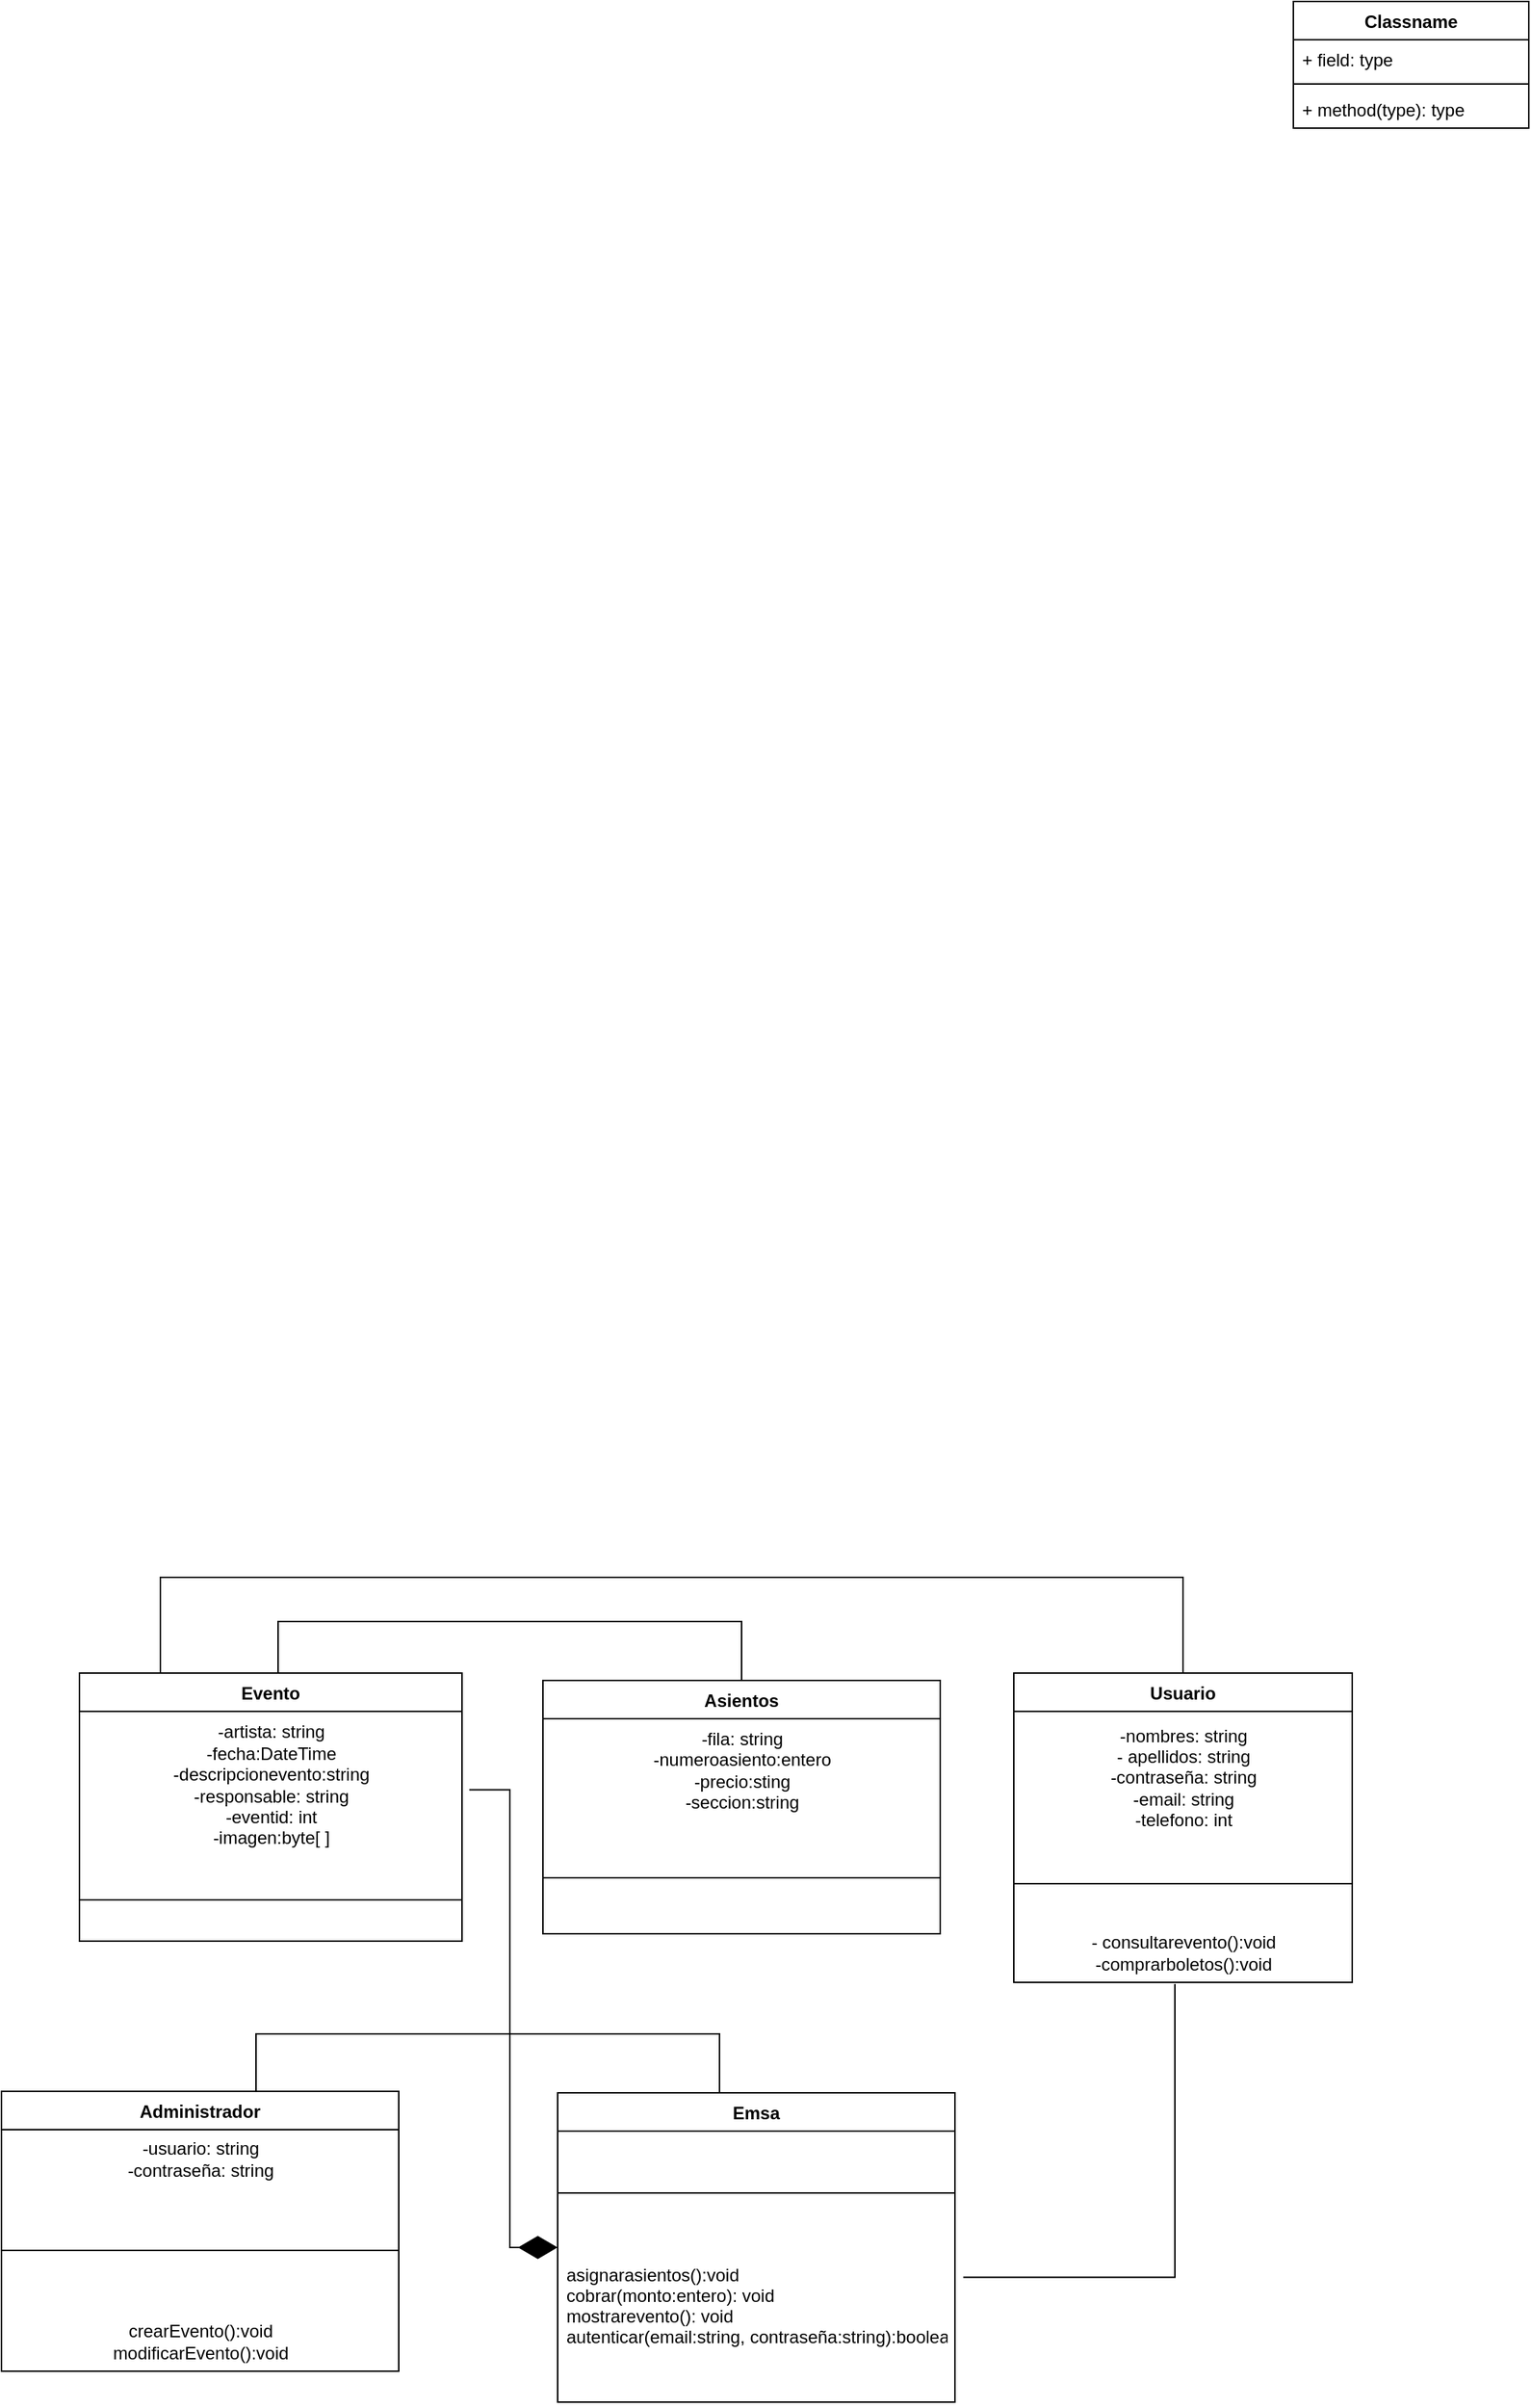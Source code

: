 <mxfile version="21.2.7" type="google">
  <diagram name="Página-1" id="Es4l3UgIe3so6gF4gk8v">
    <mxGraphModel grid="1" page="1" gridSize="10" guides="1" tooltips="1" connect="1" arrows="1" fold="1" pageScale="1" pageWidth="827" pageHeight="1169" math="0" shadow="0">
      <root>
        <mxCell id="0" />
        <mxCell id="1" parent="0" />
        <mxCell id="6oKAW_8xvwlqi4WkeRnO-1" value="Classname" style="swimlane;fontStyle=1;align=center;verticalAlign=top;childLayout=stackLayout;horizontal=1;startSize=26;horizontalStack=0;resizeParent=1;resizeParentMax=0;resizeLast=0;collapsible=1;marginBottom=0;whiteSpace=wrap;html=1;" vertex="1" parent="1">
          <mxGeometry x="330" y="240" width="160" height="86" as="geometry" />
        </mxCell>
        <mxCell id="6oKAW_8xvwlqi4WkeRnO-2" value="+ field: type" style="text;strokeColor=none;fillColor=none;align=left;verticalAlign=top;spacingLeft=4;spacingRight=4;overflow=hidden;rotatable=0;points=[[0,0.5],[1,0.5]];portConstraint=eastwest;whiteSpace=wrap;html=1;" vertex="1" parent="6oKAW_8xvwlqi4WkeRnO-1">
          <mxGeometry y="26" width="160" height="26" as="geometry" />
        </mxCell>
        <mxCell id="6oKAW_8xvwlqi4WkeRnO-3" value="" style="line;strokeWidth=1;fillColor=none;align=left;verticalAlign=middle;spacingTop=-1;spacingLeft=3;spacingRight=3;rotatable=0;labelPosition=right;points=[];portConstraint=eastwest;strokeColor=inherit;" vertex="1" parent="6oKAW_8xvwlqi4WkeRnO-1">
          <mxGeometry y="52" width="160" height="8" as="geometry" />
        </mxCell>
        <mxCell id="6oKAW_8xvwlqi4WkeRnO-4" value="+ method(type): type" style="text;strokeColor=none;fillColor=none;align=left;verticalAlign=top;spacingLeft=4;spacingRight=4;overflow=hidden;rotatable=0;points=[[0,0.5],[1,0.5]];portConstraint=eastwest;whiteSpace=wrap;html=1;" vertex="1" parent="6oKAW_8xvwlqi4WkeRnO-1">
          <mxGeometry y="60" width="160" height="26" as="geometry" />
        </mxCell>
        <mxCell id="EW_tvZZKtrs5_bF8WcTT-1" value="Emsa" style="swimlane;fontStyle=1;align=center;verticalAlign=top;childLayout=stackLayout;horizontal=1;startSize=26;horizontalStack=0;resizeParent=1;resizeParentMax=0;resizeLast=0;collapsible=1;marginBottom=0;" vertex="1" parent="1">
          <mxGeometry x="-170" y="1660" width="270" height="210" as="geometry">
            <mxRectangle x="-220" y="1849" width="90" height="30" as="alternateBounds" />
          </mxGeometry>
        </mxCell>
        <mxCell id="EW_tvZZKtrs5_bF8WcTT-2" value="" style="line;strokeWidth=1;fillColor=none;align=left;verticalAlign=middle;spacingTop=-1;spacingLeft=3;spacingRight=3;rotatable=0;labelPosition=right;points=[];portConstraint=eastwest;strokeColor=inherit;" vertex="1" parent="EW_tvZZKtrs5_bF8WcTT-1">
          <mxGeometry y="26" width="270" height="84" as="geometry" />
        </mxCell>
        <mxCell id="mKXJWYVr7ES_2XR1ClEm-6" value="asignarasientos():void&#xa;cobrar(monto:entero): void&#xa;mostrarevento(): void&#xa;autenticar(email:string, contraseña:string):boolean" style="text;strokeColor=none;fillColor=none;align=left;verticalAlign=top;spacingLeft=4;spacingRight=4;overflow=hidden;rotatable=0;points=[[0,0.5],[1,0.5]];portConstraint=eastwest;" vertex="1" parent="EW_tvZZKtrs5_bF8WcTT-1">
          <mxGeometry y="110" width="270" height="100" as="geometry" />
        </mxCell>
        <mxCell id="EW_tvZZKtrs5_bF8WcTT-3" value="Usuario" style="swimlane;fontStyle=1;align=center;verticalAlign=top;childLayout=stackLayout;horizontal=1;startSize=26;horizontalStack=0;resizeParent=1;resizeParentMax=0;resizeLast=0;collapsible=1;marginBottom=0;" vertex="1" parent="1">
          <mxGeometry x="140" y="1375" width="230" height="210" as="geometry">
            <mxRectangle x="-220" y="1849" width="90" height="30" as="alternateBounds" />
          </mxGeometry>
        </mxCell>
        <mxCell id="mKXJWYVr7ES_2XR1ClEm-1" value="-nombres: string&lt;br&gt;- apellidos: string&lt;br&gt;-contraseña: string&lt;br&gt;-email: string&lt;br&gt;-telefono: int" style="text;html=1;align=center;verticalAlign=middle;resizable=0;points=[];autosize=1;strokeColor=none;fillColor=none;" vertex="1" parent="EW_tvZZKtrs5_bF8WcTT-3">
          <mxGeometry y="26" width="230" height="90" as="geometry" />
        </mxCell>
        <mxCell id="EW_tvZZKtrs5_bF8WcTT-4" value="" style="line;strokeWidth=1;fillColor=none;align=left;verticalAlign=middle;spacingTop=-1;spacingLeft=3;spacingRight=3;rotatable=0;labelPosition=right;points=[];portConstraint=eastwest;strokeColor=inherit;" vertex="1" parent="EW_tvZZKtrs5_bF8WcTT-3">
          <mxGeometry y="116" width="230" height="54" as="geometry" />
        </mxCell>
        <mxCell id="mKXJWYVr7ES_2XR1ClEm-2" value="- consultarevento():void&lt;br&gt;-comprarboletos():void" style="text;html=1;align=center;verticalAlign=middle;resizable=0;points=[];autosize=1;strokeColor=none;fillColor=none;" vertex="1" parent="EW_tvZZKtrs5_bF8WcTT-3">
          <mxGeometry y="170" width="230" height="40" as="geometry" />
        </mxCell>
        <mxCell id="EW_tvZZKtrs5_bF8WcTT-5" value="Asientos" style="swimlane;fontStyle=1;align=center;verticalAlign=top;childLayout=stackLayout;horizontal=1;startSize=26;horizontalStack=0;resizeParent=1;resizeParentMax=0;resizeLast=0;collapsible=1;marginBottom=0;" vertex="1" parent="1">
          <mxGeometry x="-180" y="1380" width="270" height="172" as="geometry">
            <mxRectangle x="-220" y="1849" width="90" height="30" as="alternateBounds" />
          </mxGeometry>
        </mxCell>
        <mxCell id="mKXJWYVr7ES_2XR1ClEm-7" value="-fila: string&lt;br&gt;-numeroasiento:entero&lt;br&gt;-precio:sting&lt;br&gt;-seccion:string" style="text;html=1;align=center;verticalAlign=middle;resizable=0;points=[];autosize=1;strokeColor=none;fillColor=none;" vertex="1" parent="EW_tvZZKtrs5_bF8WcTT-5">
          <mxGeometry y="26" width="270" height="70" as="geometry" />
        </mxCell>
        <mxCell id="EW_tvZZKtrs5_bF8WcTT-6" value="" style="line;strokeWidth=1;fillColor=none;align=left;verticalAlign=middle;spacingTop=-1;spacingLeft=3;spacingRight=3;rotatable=0;labelPosition=right;points=[];portConstraint=eastwest;strokeColor=inherit;" vertex="1" parent="EW_tvZZKtrs5_bF8WcTT-5">
          <mxGeometry y="96" width="270" height="76" as="geometry" />
        </mxCell>
        <mxCell id="EW_tvZZKtrs5_bF8WcTT-7" value="Evento" style="swimlane;fontStyle=1;align=center;verticalAlign=top;childLayout=stackLayout;horizontal=1;startSize=26;horizontalStack=0;resizeParent=1;resizeParentMax=0;resizeLast=0;collapsible=1;marginBottom=0;" vertex="1" parent="1">
          <mxGeometry x="-495" y="1375" width="260" height="182" as="geometry">
            <mxRectangle x="-220" y="1849" width="90" height="30" as="alternateBounds" />
          </mxGeometry>
        </mxCell>
        <mxCell id="mKXJWYVr7ES_2XR1ClEm-8" value="-artista: string&lt;br&gt;-fecha:DateTime&lt;br&gt;-descripcionevento:string&lt;br&gt;-responsable: string&lt;br&gt;-eventid: int&lt;br&gt;-imagen:byte[ ]&lt;br&gt;" style="text;html=1;align=center;verticalAlign=middle;resizable=0;points=[];autosize=1;strokeColor=none;fillColor=none;" vertex="1" parent="EW_tvZZKtrs5_bF8WcTT-7">
          <mxGeometry y="26" width="260" height="100" as="geometry" />
        </mxCell>
        <mxCell id="EW_tvZZKtrs5_bF8WcTT-8" value="" style="line;strokeWidth=1;fillColor=none;align=left;verticalAlign=middle;spacingTop=-1;spacingLeft=3;spacingRight=3;rotatable=0;labelPosition=right;points=[];portConstraint=eastwest;strokeColor=inherit;" vertex="1" parent="EW_tvZZKtrs5_bF8WcTT-7">
          <mxGeometry y="126" width="260" height="56" as="geometry" />
        </mxCell>
        <mxCell id="EW_tvZZKtrs5_bF8WcTT-9" value="Administrador" style="swimlane;fontStyle=1;align=center;verticalAlign=top;childLayout=stackLayout;horizontal=1;startSize=26;horizontalStack=0;resizeParent=1;resizeParentMax=0;resizeLast=0;collapsible=1;marginBottom=0;" vertex="1" parent="1">
          <mxGeometry x="-548" y="1659" width="270" height="190" as="geometry">
            <mxRectangle x="-220" y="1849" width="90" height="30" as="alternateBounds" />
          </mxGeometry>
        </mxCell>
        <mxCell id="mKXJWYVr7ES_2XR1ClEm-5" value="-usuario: string&lt;br&gt;-contraseña: string" style="text;html=1;align=center;verticalAlign=middle;resizable=0;points=[];autosize=1;strokeColor=none;fillColor=none;" vertex="1" parent="EW_tvZZKtrs5_bF8WcTT-9">
          <mxGeometry y="26" width="270" height="40" as="geometry" />
        </mxCell>
        <mxCell id="EW_tvZZKtrs5_bF8WcTT-10" value="" style="line;strokeWidth=1;fillColor=none;align=left;verticalAlign=middle;spacingTop=-1;spacingLeft=3;spacingRight=3;rotatable=0;labelPosition=right;points=[];portConstraint=eastwest;strokeColor=inherit;" vertex="1" parent="EW_tvZZKtrs5_bF8WcTT-9">
          <mxGeometry y="66" width="270" height="84" as="geometry" />
        </mxCell>
        <mxCell id="EW_tvZZKtrs5_bF8WcTT-11" value="crearEvento():void&lt;br&gt;modificarEvento():void" style="text;html=1;align=center;verticalAlign=middle;resizable=0;points=[];autosize=1;strokeColor=none;fillColor=none;" vertex="1" parent="EW_tvZZKtrs5_bF8WcTT-9">
          <mxGeometry y="150" width="270" height="40" as="geometry" />
        </mxCell>
        <mxCell id="mKXJWYVr7ES_2XR1ClEm-10" value="" style="endArrow=diamondThin;endFill=1;endSize=24;html=1;rounded=0;entryX=0;entryY=0.5;entryDx=0;entryDy=0;exitX=1.019;exitY=0.532;exitDx=0;exitDy=0;edgeStyle=orthogonalEdgeStyle;exitPerimeter=0;" edge="1" parent="1" source="mKXJWYVr7ES_2XR1ClEm-8" target="EW_tvZZKtrs5_bF8WcTT-1">
          <mxGeometry width="160" relative="1" as="geometry">
            <mxPoint x="25" y="1736" as="sourcePoint" />
            <mxPoint x="160" y="1849" as="targetPoint" />
          </mxGeometry>
        </mxCell>
        <mxCell id="mKXJWYVr7ES_2XR1ClEm-12" value="" style="endArrow=none;html=1;edgeStyle=orthogonalEdgeStyle;rounded=0;entryX=0.5;entryY=0;entryDx=0;entryDy=0;" edge="1" parent="1" source="EW_tvZZKtrs5_bF8WcTT-5" target="EW_tvZZKtrs5_bF8WcTT-7">
          <mxGeometry relative="1" as="geometry">
            <mxPoint x="-190" y="1890" as="sourcePoint" />
            <mxPoint x="-442" y="1786" as="targetPoint" />
            <Array as="points">
              <mxPoint x="-45" y="1340" />
              <mxPoint x="-360" y="1340" />
            </Array>
          </mxGeometry>
        </mxCell>
        <mxCell id="mKXJWYVr7ES_2XR1ClEm-14" value="" style="endArrow=none;html=1;edgeStyle=orthogonalEdgeStyle;rounded=0;" edge="1" parent="1" target="EW_tvZZKtrs5_bF8WcTT-9">
          <mxGeometry relative="1" as="geometry">
            <mxPoint x="-60" y="1660" as="sourcePoint" />
            <mxPoint x="-380" y="1655" as="targetPoint" />
            <Array as="points">
              <mxPoint x="-60" y="1620" />
              <mxPoint x="-375" y="1620" />
            </Array>
          </mxGeometry>
        </mxCell>
        <mxCell id="mKXJWYVr7ES_2XR1ClEm-15" value="" style="endArrow=none;html=1;edgeStyle=orthogonalEdgeStyle;rounded=0;entryX=0.25;entryY=0;entryDx=0;entryDy=0;" edge="1" parent="1" source="EW_tvZZKtrs5_bF8WcTT-3" target="EW_tvZZKtrs5_bF8WcTT-7">
          <mxGeometry relative="1" as="geometry">
            <mxPoint x="-35" y="1390" as="sourcePoint" />
            <mxPoint x="-355" y="1385" as="targetPoint" />
            <Array as="points">
              <mxPoint x="255" y="1310" />
              <mxPoint x="-440" y="1310" />
              <mxPoint x="-440" y="1375" />
            </Array>
          </mxGeometry>
        </mxCell>
        <mxCell id="mKXJWYVr7ES_2XR1ClEm-16" value="" style="endArrow=none;html=1;edgeStyle=orthogonalEdgeStyle;rounded=0;entryX=1.021;entryY=0.152;entryDx=0;entryDy=0;entryPerimeter=0;exitX=0.476;exitY=1.028;exitDx=0;exitDy=0;exitPerimeter=0;" edge="1" parent="1" source="mKXJWYVr7ES_2XR1ClEm-2" target="mKXJWYVr7ES_2XR1ClEm-6">
          <mxGeometry relative="1" as="geometry">
            <mxPoint x="1015" y="1705" as="sourcePoint" />
            <mxPoint x="330" y="1705" as="targetPoint" />
            <Array as="points">
              <mxPoint x="250" y="1785" />
            </Array>
          </mxGeometry>
        </mxCell>
      </root>
    </mxGraphModel>
  </diagram>
</mxfile>
